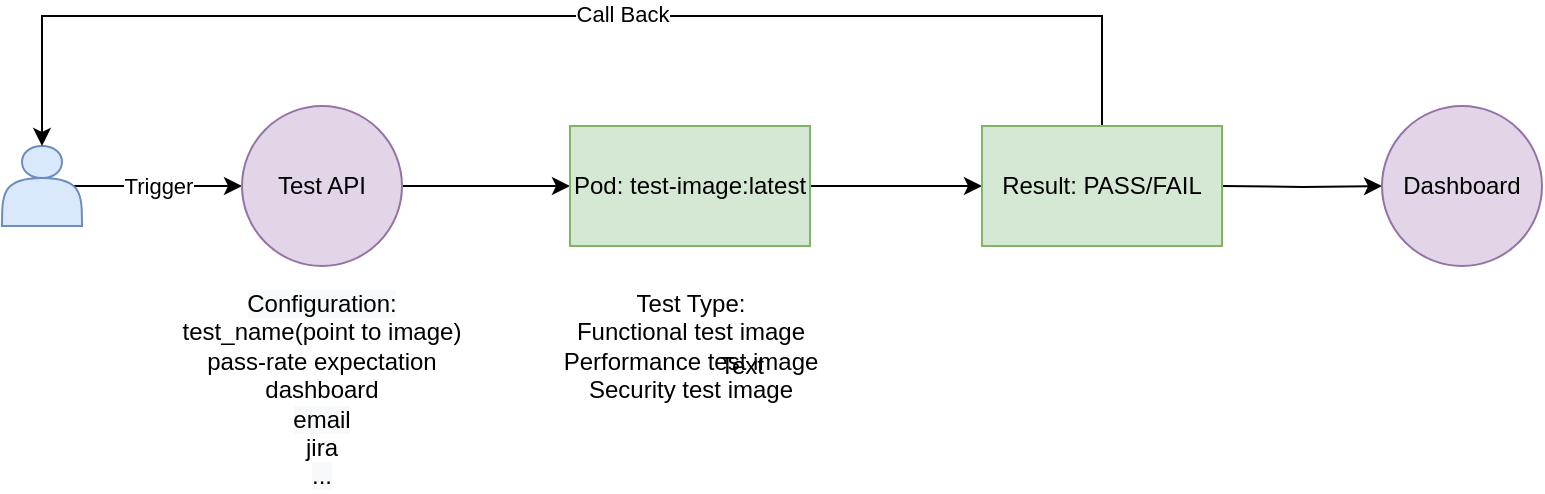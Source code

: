 <mxfile version="16.6.4" type="gitlab">
  <diagram id="iJnZPPzFtgM_Tit7w0fc" name="Page-1">
    <mxGraphModel dx="920" dy="513" grid="1" gridSize="10" guides="1" tooltips="1" connect="1" arrows="1" fold="1" page="1" pageScale="1" pageWidth="827" pageHeight="1169" math="0" shadow="0">
      <root>
        <mxCell id="0" />
        <mxCell id="1" parent="0" />
        <mxCell id="-jwJkGiwatsiYKzAL5ZH-10" value="Trigger" style="edgeStyle=orthogonalEdgeStyle;rounded=0;orthogonalLoop=1;jettySize=auto;html=1;exitX=0.9;exitY=0.5;exitDx=0;exitDy=0;exitPerimeter=0;entryX=0;entryY=0.5;entryDx=0;entryDy=0;" edge="1" parent="1" source="-jwJkGiwatsiYKzAL5ZH-6" target="-jwJkGiwatsiYKzAL5ZH-8">
          <mxGeometry relative="1" as="geometry" />
        </mxCell>
        <mxCell id="-jwJkGiwatsiYKzAL5ZH-6" value="" style="shape=actor;whiteSpace=wrap;html=1;fillColor=#dae8fc;strokeColor=#6c8ebf;" vertex="1" parent="1">
          <mxGeometry x="10" y="195" width="40" height="40" as="geometry" />
        </mxCell>
        <mxCell id="-jwJkGiwatsiYKzAL5ZH-16" style="edgeStyle=orthogonalEdgeStyle;rounded=0;orthogonalLoop=1;jettySize=auto;html=1;exitX=1;exitY=0.5;exitDx=0;exitDy=0;entryX=0;entryY=0.5;entryDx=0;entryDy=0;" edge="1" parent="1" source="-jwJkGiwatsiYKzAL5ZH-8">
          <mxGeometry relative="1" as="geometry">
            <mxPoint x="294.0" y="215" as="targetPoint" />
          </mxGeometry>
        </mxCell>
        <mxCell id="-jwJkGiwatsiYKzAL5ZH-8" value="Test API" style="ellipse;whiteSpace=wrap;html=1;aspect=fixed;fillColor=#e1d5e7;strokeColor=#9673a6;" vertex="1" parent="1">
          <mxGeometry x="130" y="175" width="80" height="80" as="geometry" />
        </mxCell>
        <mxCell id="-jwJkGiwatsiYKzAL5ZH-17" style="edgeStyle=orthogonalEdgeStyle;rounded=0;orthogonalLoop=1;jettySize=auto;html=1;exitX=1;exitY=0.5;exitDx=0;exitDy=0;entryX=0;entryY=0.5;entryDx=0;entryDy=0;" edge="1" parent="1">
          <mxGeometry relative="1" as="geometry">
            <mxPoint x="414.0" y="215" as="sourcePoint" />
            <mxPoint x="500" y="215" as="targetPoint" />
          </mxGeometry>
        </mxCell>
        <mxCell id="-jwJkGiwatsiYKzAL5ZH-18" style="edgeStyle=orthogonalEdgeStyle;rounded=0;orthogonalLoop=1;jettySize=auto;html=1;exitX=1;exitY=0.5;exitDx=0;exitDy=0;entryX=0;entryY=0.5;entryDx=0;entryDy=0;" edge="1" parent="1" target="-jwJkGiwatsiYKzAL5ZH-15">
          <mxGeometry relative="1" as="geometry">
            <mxPoint x="620" y="215" as="sourcePoint" />
          </mxGeometry>
        </mxCell>
        <mxCell id="-jwJkGiwatsiYKzAL5ZH-15" value="Dashboard" style="ellipse;whiteSpace=wrap;html=1;aspect=fixed;fillColor=#e1d5e7;strokeColor=#9673a6;" vertex="1" parent="1">
          <mxGeometry x="700" y="175" width="80" height="80" as="geometry" />
        </mxCell>
        <mxCell id="-jwJkGiwatsiYKzAL5ZH-23" value="&lt;span style=&quot;color: rgb(0 , 0 , 0) ; font-family: &amp;#34;helvetica&amp;#34; ; font-size: 12px ; font-style: normal ; font-weight: 400 ; letter-spacing: normal ; text-indent: 0px ; text-transform: none ; word-spacing: 0px ; background-color: rgb(248 , 249 , 250) ; display: inline ; float: none&quot;&gt;Configuration:&lt;br&gt;&lt;/span&gt;test_name(point to image)&lt;br&gt;&lt;span style=&quot;font-family: &amp;#34;helvetica&amp;#34;&quot;&gt;pass-rate expectation&lt;br&gt;&lt;/span&gt;dashboard&lt;br style=&quot;color: rgb(0 , 0 , 0) ; font-family: &amp;#34;helvetica&amp;#34; ; font-size: 12px ; font-style: normal ; font-weight: 400 ; letter-spacing: normal ; text-indent: 0px ; text-transform: none ; word-spacing: 0px ; background-color: rgb(248 , 249 , 250)&quot;&gt;&lt;span style=&quot;color: rgb(0 , 0 , 0) ; font-family: &amp;#34;helvetica&amp;#34; ; font-size: 12px ; font-style: normal ; font-weight: 400 ; letter-spacing: normal ; text-indent: 0px ; text-transform: none ; word-spacing: 0px ; background-color: rgb(248 , 249 , 250) ; display: inline ; float: none&quot;&gt;email&lt;br&gt;&lt;/span&gt;jira&lt;br style=&quot;color: rgb(0 , 0 , 0) ; font-family: &amp;#34;helvetica&amp;#34; ; font-size: 12px ; font-style: normal ; font-weight: 400 ; letter-spacing: normal ; text-indent: 0px ; text-transform: none ; word-spacing: 0px ; background-color: rgb(248 , 249 , 250)&quot;&gt;&lt;span style=&quot;color: rgb(0 , 0 , 0) ; font-family: &amp;#34;helvetica&amp;#34; ; font-size: 12px ; font-style: normal ; font-weight: 400 ; letter-spacing: normal ; text-indent: 0px ; text-transform: none ; word-spacing: 0px ; background-color: rgb(248 , 249 , 250) ; display: inline ; float: none&quot;&gt;...&lt;/span&gt;" style="text;whiteSpace=wrap;html=1;align=center;" vertex="1" parent="1">
          <mxGeometry x="65" y="260" width="210" height="70" as="geometry" />
        </mxCell>
        <mxCell id="-jwJkGiwatsiYKzAL5ZH-24" value="&lt;span style=&quot;text-align: left&quot;&gt;Test Type:&lt;br&gt;Functional test image&lt;/span&gt;&lt;br style=&quot;text-align: left&quot;&gt;&lt;span style=&quot;text-align: left&quot;&gt;Performance test image&lt;/span&gt;&lt;br style=&quot;text-align: left&quot;&gt;&lt;span style=&quot;text-align: left&quot;&gt;Security test image&lt;/span&gt;" style="text;html=1;align=center;verticalAlign=middle;resizable=0;points=[];autosize=1;strokeColor=none;fillColor=none;" vertex="1" parent="1">
          <mxGeometry x="284" y="265" width="140" height="60" as="geometry" />
        </mxCell>
        <mxCell id="-jwJkGiwatsiYKzAL5ZH-25" value="&lt;span style=&quot;font-family: &amp;#34;helvetica&amp;#34;&quot;&gt;Pod: test-image:latest&lt;/span&gt;" style="rounded=0;whiteSpace=wrap;html=1;fillColor=#d5e8d4;strokeColor=#82b366;" vertex="1" parent="1">
          <mxGeometry x="294" y="185" width="120" height="60" as="geometry" />
        </mxCell>
        <mxCell id="-jwJkGiwatsiYKzAL5ZH-27" style="edgeStyle=orthogonalEdgeStyle;rounded=0;orthogonalLoop=1;jettySize=auto;html=1;entryX=0.5;entryY=0;entryDx=0;entryDy=0;" edge="1" parent="1" source="-jwJkGiwatsiYKzAL5ZH-26" target="-jwJkGiwatsiYKzAL5ZH-6">
          <mxGeometry relative="1" as="geometry">
            <mxPoint x="100" y="160" as="targetPoint" />
            <Array as="points">
              <mxPoint x="560" y="130" />
              <mxPoint x="30" y="130" />
            </Array>
          </mxGeometry>
        </mxCell>
        <mxCell id="-jwJkGiwatsiYKzAL5ZH-29" value="Call Back" style="edgeLabel;html=1;align=center;verticalAlign=middle;resizable=0;points=[];" vertex="1" connectable="0" parent="-jwJkGiwatsiYKzAL5ZH-27">
          <mxGeometry x="0.052" y="-1" relative="1" as="geometry">
            <mxPoint x="47" as="offset" />
          </mxGeometry>
        </mxCell>
        <mxCell id="-jwJkGiwatsiYKzAL5ZH-26" value="Result: PASS/FAIL" style="rounded=0;whiteSpace=wrap;html=1;fillColor=#d5e8d4;strokeColor=#82b366;" vertex="1" parent="1">
          <mxGeometry x="500" y="185" width="120" height="60" as="geometry" />
        </mxCell>
        <mxCell id="-jwJkGiwatsiYKzAL5ZH-28" value="Text" style="text;html=1;strokeColor=none;fillColor=none;align=center;verticalAlign=middle;whiteSpace=wrap;rounded=0;" vertex="1" parent="1">
          <mxGeometry x="350" y="290" width="60" height="30" as="geometry" />
        </mxCell>
      </root>
    </mxGraphModel>
  </diagram>
</mxfile>
